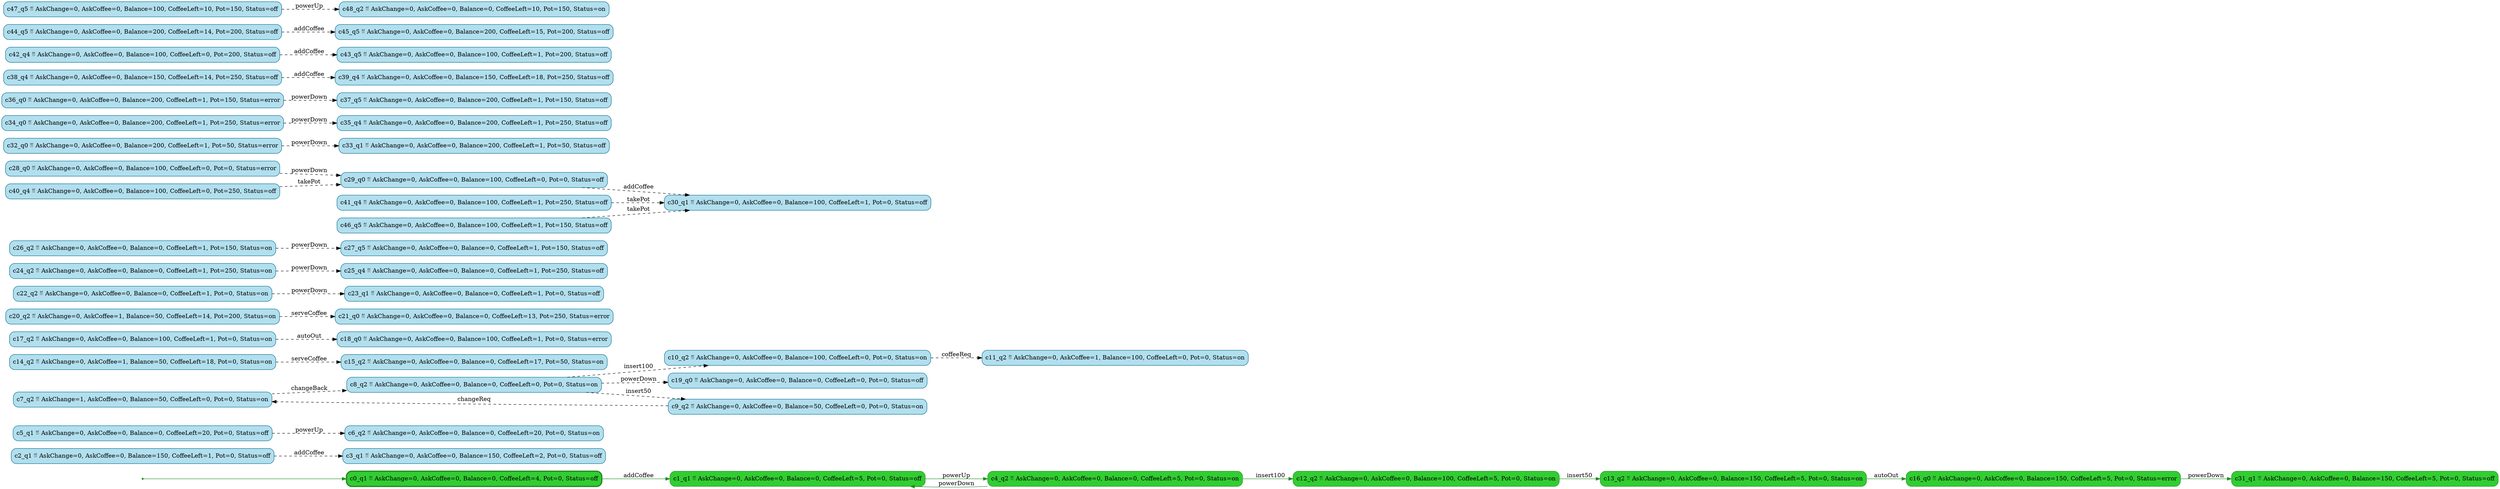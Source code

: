 digraph g {

	rankdir="LR"

	__invisible__[shape="point", color="forestgreen"]
	c0_q1[label="c0_q1 ≝ AskChange=0, AskCoffee=0, Balance=0, CoffeeLeft=4, Pot=0, Status=off", shape="box", style="rounded, filled", color="forestgreen", fillcolor="limegreen", penwidth=3] // Initial
	c1_q1[label="c1_q1 ≝ AskChange=0, AskCoffee=0, Balance=0, CoffeeLeft=5, Pot=0, Status=off", shape="box", style="rounded, filled", color="forestgreen", fillcolor="limegreen"]
	c4_q2[label="c4_q2 ≝ AskChange=0, AskCoffee=0, Balance=0, CoffeeLeft=5, Pot=0, Status=on", shape="box", style="rounded, filled", color="forestgreen", fillcolor="limegreen"]
	c12_q2[label="c12_q2 ≝ AskChange=0, AskCoffee=0, Balance=100, CoffeeLeft=5, Pot=0, Status=on", shape="box", style="rounded, filled", color="forestgreen", fillcolor="limegreen"]
	c13_q2[label="c13_q2 ≝ AskChange=0, AskCoffee=0, Balance=150, CoffeeLeft=5, Pot=0, Status=on", shape="box", style="rounded, filled", color="forestgreen", fillcolor="limegreen"]
	c16_q0[label="c16_q0 ≝ AskChange=0, AskCoffee=0, Balance=150, CoffeeLeft=5, Pot=0, Status=error", shape="box", style="rounded, filled", color="forestgreen", fillcolor="limegreen"]
	c31_q1[label="c31_q1 ≝ AskChange=0, AskCoffee=0, Balance=150, CoffeeLeft=5, Pot=0, Status=off", shape="box", style="rounded, filled", color="forestgreen", fillcolor="limegreen"]
	c2_q1[label="c2_q1 ≝ AskChange=0, AskCoffee=0, Balance=150, CoffeeLeft=1, Pot=0, Status=off", shape="box", style="rounded, filled", color="deepskyblue4", fillcolor="lightblue2"]
	c3_q1[label="c3_q1 ≝ AskChange=0, AskCoffee=0, Balance=150, CoffeeLeft=2, Pot=0, Status=off", shape="box", style="rounded, filled", color="deepskyblue4", fillcolor="lightblue2"]
	c5_q1[label="c5_q1 ≝ AskChange=0, AskCoffee=0, Balance=0, CoffeeLeft=20, Pot=0, Status=off", shape="box", style="rounded, filled", color="deepskyblue4", fillcolor="lightblue2"]
	c6_q2[label="c6_q2 ≝ AskChange=0, AskCoffee=0, Balance=0, CoffeeLeft=20, Pot=0, Status=on", shape="box", style="rounded, filled", color="deepskyblue4", fillcolor="lightblue2"]
	c7_q2[label="c7_q2 ≝ AskChange=1, AskCoffee=0, Balance=50, CoffeeLeft=0, Pot=0, Status=on", shape="box", style="rounded, filled", color="deepskyblue4", fillcolor="lightblue2"]
	c8_q2[label="c8_q2 ≝ AskChange=0, AskCoffee=0, Balance=0, CoffeeLeft=0, Pot=0, Status=on", shape="box", style="rounded, filled", color="deepskyblue4", fillcolor="lightblue2"]
	c9_q2[label="c9_q2 ≝ AskChange=0, AskCoffee=0, Balance=50, CoffeeLeft=0, Pot=0, Status=on", shape="box", style="rounded, filled", color="deepskyblue4", fillcolor="lightblue2"]
	c10_q2[label="c10_q2 ≝ AskChange=0, AskCoffee=0, Balance=100, CoffeeLeft=0, Pot=0, Status=on", shape="box", style="rounded, filled", color="deepskyblue4", fillcolor="lightblue2"]
	c11_q2[label="c11_q2 ≝ AskChange=0, AskCoffee=1, Balance=100, CoffeeLeft=0, Pot=0, Status=on", shape="box", style="rounded, filled", color="deepskyblue4", fillcolor="lightblue2"]
	c14_q2[label="c14_q2 ≝ AskChange=0, AskCoffee=1, Balance=50, CoffeeLeft=18, Pot=0, Status=on", shape="box", style="rounded, filled", color="deepskyblue4", fillcolor="lightblue2"]
	c15_q2[label="c15_q2 ≝ AskChange=0, AskCoffee=0, Balance=0, CoffeeLeft=17, Pot=50, Status=on", shape="box", style="rounded, filled", color="deepskyblue4", fillcolor="lightblue2"]
	c17_q2[label="c17_q2 ≝ AskChange=0, AskCoffee=0, Balance=100, CoffeeLeft=1, Pot=0, Status=on", shape="box", style="rounded, filled", color="deepskyblue4", fillcolor="lightblue2"]
	c18_q0[label="c18_q0 ≝ AskChange=0, AskCoffee=0, Balance=100, CoffeeLeft=1, Pot=0, Status=error", shape="box", style="rounded, filled", color="deepskyblue4", fillcolor="lightblue2"]
	c19_q0[label="c19_q0 ≝ AskChange=0, AskCoffee=0, Balance=0, CoffeeLeft=0, Pot=0, Status=off", shape="box", style="rounded, filled", color="deepskyblue4", fillcolor="lightblue2"]
	c20_q2[label="c20_q2 ≝ AskChange=0, AskCoffee=1, Balance=50, CoffeeLeft=14, Pot=200, Status=on", shape="box", style="rounded, filled", color="deepskyblue4", fillcolor="lightblue2"]
	c21_q0[label="c21_q0 ≝ AskChange=0, AskCoffee=0, Balance=0, CoffeeLeft=13, Pot=250, Status=error", shape="box", style="rounded, filled", color="deepskyblue4", fillcolor="lightblue2"]
	c22_q2[label="c22_q2 ≝ AskChange=0, AskCoffee=0, Balance=0, CoffeeLeft=1, Pot=0, Status=on", shape="box", style="rounded, filled", color="deepskyblue4", fillcolor="lightblue2"]
	c23_q1[label="c23_q1 ≝ AskChange=0, AskCoffee=0, Balance=0, CoffeeLeft=1, Pot=0, Status=off", shape="box", style="rounded, filled", color="deepskyblue4", fillcolor="lightblue2"]
	c24_q2[label="c24_q2 ≝ AskChange=0, AskCoffee=0, Balance=0, CoffeeLeft=1, Pot=250, Status=on", shape="box", style="rounded, filled", color="deepskyblue4", fillcolor="lightblue2"]
	c25_q4[label="c25_q4 ≝ AskChange=0, AskCoffee=0, Balance=0, CoffeeLeft=1, Pot=250, Status=off", shape="box", style="rounded, filled", color="deepskyblue4", fillcolor="lightblue2"]
	c26_q2[label="c26_q2 ≝ AskChange=0, AskCoffee=0, Balance=0, CoffeeLeft=1, Pot=150, Status=on", shape="box", style="rounded, filled", color="deepskyblue4", fillcolor="lightblue2"]
	c27_q5[label="c27_q5 ≝ AskChange=0, AskCoffee=0, Balance=0, CoffeeLeft=1, Pot=150, Status=off", shape="box", style="rounded, filled", color="deepskyblue4", fillcolor="lightblue2"]
	c28_q0[label="c28_q0 ≝ AskChange=0, AskCoffee=0, Balance=100, CoffeeLeft=0, Pot=0, Status=error", shape="box", style="rounded, filled", color="deepskyblue4", fillcolor="lightblue2"]
	c29_q0[label="c29_q0 ≝ AskChange=0, AskCoffee=0, Balance=100, CoffeeLeft=0, Pot=0, Status=off", shape="box", style="rounded, filled", color="deepskyblue4", fillcolor="lightblue2"]
	c30_q1[label="c30_q1 ≝ AskChange=0, AskCoffee=0, Balance=100, CoffeeLeft=1, Pot=0, Status=off", shape="box", style="rounded, filled", color="deepskyblue4", fillcolor="lightblue2"]
	c32_q0[label="c32_q0 ≝ AskChange=0, AskCoffee=0, Balance=200, CoffeeLeft=1, Pot=50, Status=error", shape="box", style="rounded, filled", color="deepskyblue4", fillcolor="lightblue2"]
	c33_q1[label="c33_q1 ≝ AskChange=0, AskCoffee=0, Balance=200, CoffeeLeft=1, Pot=50, Status=off", shape="box", style="rounded, filled", color="deepskyblue4", fillcolor="lightblue2"]
	c34_q0[label="c34_q0 ≝ AskChange=0, AskCoffee=0, Balance=200, CoffeeLeft=1, Pot=250, Status=error", shape="box", style="rounded, filled", color="deepskyblue4", fillcolor="lightblue2"]
	c35_q4[label="c35_q4 ≝ AskChange=0, AskCoffee=0, Balance=200, CoffeeLeft=1, Pot=250, Status=off", shape="box", style="rounded, filled", color="deepskyblue4", fillcolor="lightblue2"]
	c36_q0[label="c36_q0 ≝ AskChange=0, AskCoffee=0, Balance=200, CoffeeLeft=1, Pot=150, Status=error", shape="box", style="rounded, filled", color="deepskyblue4", fillcolor="lightblue2"]
	c37_q5[label="c37_q5 ≝ AskChange=0, AskCoffee=0, Balance=200, CoffeeLeft=1, Pot=150, Status=off", shape="box", style="rounded, filled", color="deepskyblue4", fillcolor="lightblue2"]
	c38_q4[label="c38_q4 ≝ AskChange=0, AskCoffee=0, Balance=150, CoffeeLeft=14, Pot=250, Status=off", shape="box", style="rounded, filled", color="deepskyblue4", fillcolor="lightblue2"]
	c39_q4[label="c39_q4 ≝ AskChange=0, AskCoffee=0, Balance=150, CoffeeLeft=18, Pot=250, Status=off", shape="box", style="rounded, filled", color="deepskyblue4", fillcolor="lightblue2"]
	c40_q4[label="c40_q4 ≝ AskChange=0, AskCoffee=0, Balance=100, CoffeeLeft=0, Pot=250, Status=off", shape="box", style="rounded, filled", color="deepskyblue4", fillcolor="lightblue2"]
	c41_q4[label="c41_q4 ≝ AskChange=0, AskCoffee=0, Balance=100, CoffeeLeft=1, Pot=250, Status=off", shape="box", style="rounded, filled", color="deepskyblue4", fillcolor="lightblue2"]
	c42_q4[label="c42_q4 ≝ AskChange=0, AskCoffee=0, Balance=100, CoffeeLeft=0, Pot=200, Status=off", shape="box", style="rounded, filled", color="deepskyblue4", fillcolor="lightblue2"]
	c43_q5[label="c43_q5 ≝ AskChange=0, AskCoffee=0, Balance=100, CoffeeLeft=1, Pot=200, Status=off", shape="box", style="rounded, filled", color="deepskyblue4", fillcolor="lightblue2"]
	c44_q5[label="c44_q5 ≝ AskChange=0, AskCoffee=0, Balance=200, CoffeeLeft=14, Pot=200, Status=off", shape="box", style="rounded, filled", color="deepskyblue4", fillcolor="lightblue2"]
	c45_q5[label="c45_q5 ≝ AskChange=0, AskCoffee=0, Balance=200, CoffeeLeft=15, Pot=200, Status=off", shape="box", style="rounded, filled", color="deepskyblue4", fillcolor="lightblue2"]
	c46_q5[label="c46_q5 ≝ AskChange=0, AskCoffee=0, Balance=100, CoffeeLeft=1, Pot=150, Status=off", shape="box", style="rounded, filled", color="deepskyblue4", fillcolor="lightblue2"]
	c47_q5[label="c47_q5 ≝ AskChange=0, AskCoffee=0, Balance=100, CoffeeLeft=10, Pot=150, Status=off", shape="box", style="rounded, filled", color="deepskyblue4", fillcolor="lightblue2"]
	c48_q2[label="c48_q2 ≝ AskChange=0, AskCoffee=0, Balance=0, CoffeeLeft=10, Pot=150, Status=on", shape="box", style="rounded, filled", color="deepskyblue4", fillcolor="lightblue2"]

	__invisible__ -> c0_q1[color="forestgreen"]
	c0_q1 -> c1_q1[label="addCoffee", color="forestgreen"]
	c1_q1 -> c4_q2[label="powerUp", color="forestgreen"]
	c4_q2 -> c12_q2[label="insert100", color="forestgreen"]
	c12_q2 -> c13_q2[label="insert50", color="forestgreen"]
	c13_q2 -> c16_q0[label="autoOut", color="forestgreen"]
	c16_q0 -> c31_q1[label="powerDown", color="forestgreen"]
	c4_q2 -> c1_q1[label="powerDown", color="forestgreen"]
	c2_q1 -> c3_q1[label="addCoffee", color="black", style="dashed"]
	c5_q1 -> c6_q2[label="powerUp", color="black", style="dashed"]
	c7_q2 -> c8_q2[label="changeBack", color="black", style="dashed"]
	c9_q2 -> c7_q2[label="changeReq", color="black", style="dashed"]
	c10_q2 -> c11_q2[label="coffeeReq", color="black", style="dashed"]
	c8_q2 -> c10_q2[label="insert100", color="black", style="dashed"]
	c8_q2 -> c9_q2[label="insert50", color="black", style="dashed"]
	c14_q2 -> c15_q2[label="serveCoffee", color="black", style="dashed"]
	c17_q2 -> c18_q0[label="autoOut", color="black", style="dashed"]
	c8_q2 -> c19_q0[label="powerDown", color="black", style="dashed"]
	c20_q2 -> c21_q0[label="serveCoffee", color="black", style="dashed"]
	c22_q2 -> c23_q1[label="powerDown", color="black", style="dashed"]
	c24_q2 -> c25_q4[label="powerDown", color="black", style="dashed"]
	c26_q2 -> c27_q5[label="powerDown", color="black", style="dashed"]
	c28_q0 -> c29_q0[label="powerDown", color="black", style="dashed"]
	c29_q0 -> c30_q1[label="addCoffee", color="black", style="dashed"]
	c32_q0 -> c33_q1[label="powerDown", color="black", style="dashed"]
	c34_q0 -> c35_q4[label="powerDown", color="black", style="dashed"]
	c36_q0 -> c37_q5[label="powerDown", color="black", style="dashed"]
	c38_q4 -> c39_q4[label="addCoffee", color="black", style="dashed"]
	c40_q4 -> c29_q0[label="takePot", color="black", style="dashed"]
	c41_q4 -> c30_q1[label="takePot", color="black", style="dashed"]
	c42_q4 -> c43_q5[label="addCoffee", color="black", style="dashed"]
	c44_q5 -> c45_q5[label="addCoffee", color="black", style="dashed"]
	c46_q5 -> c30_q1[label="takePot", color="black", style="dashed"]
	c47_q5 -> c48_q2[label="powerUp", color="black", style="dashed"]

}
